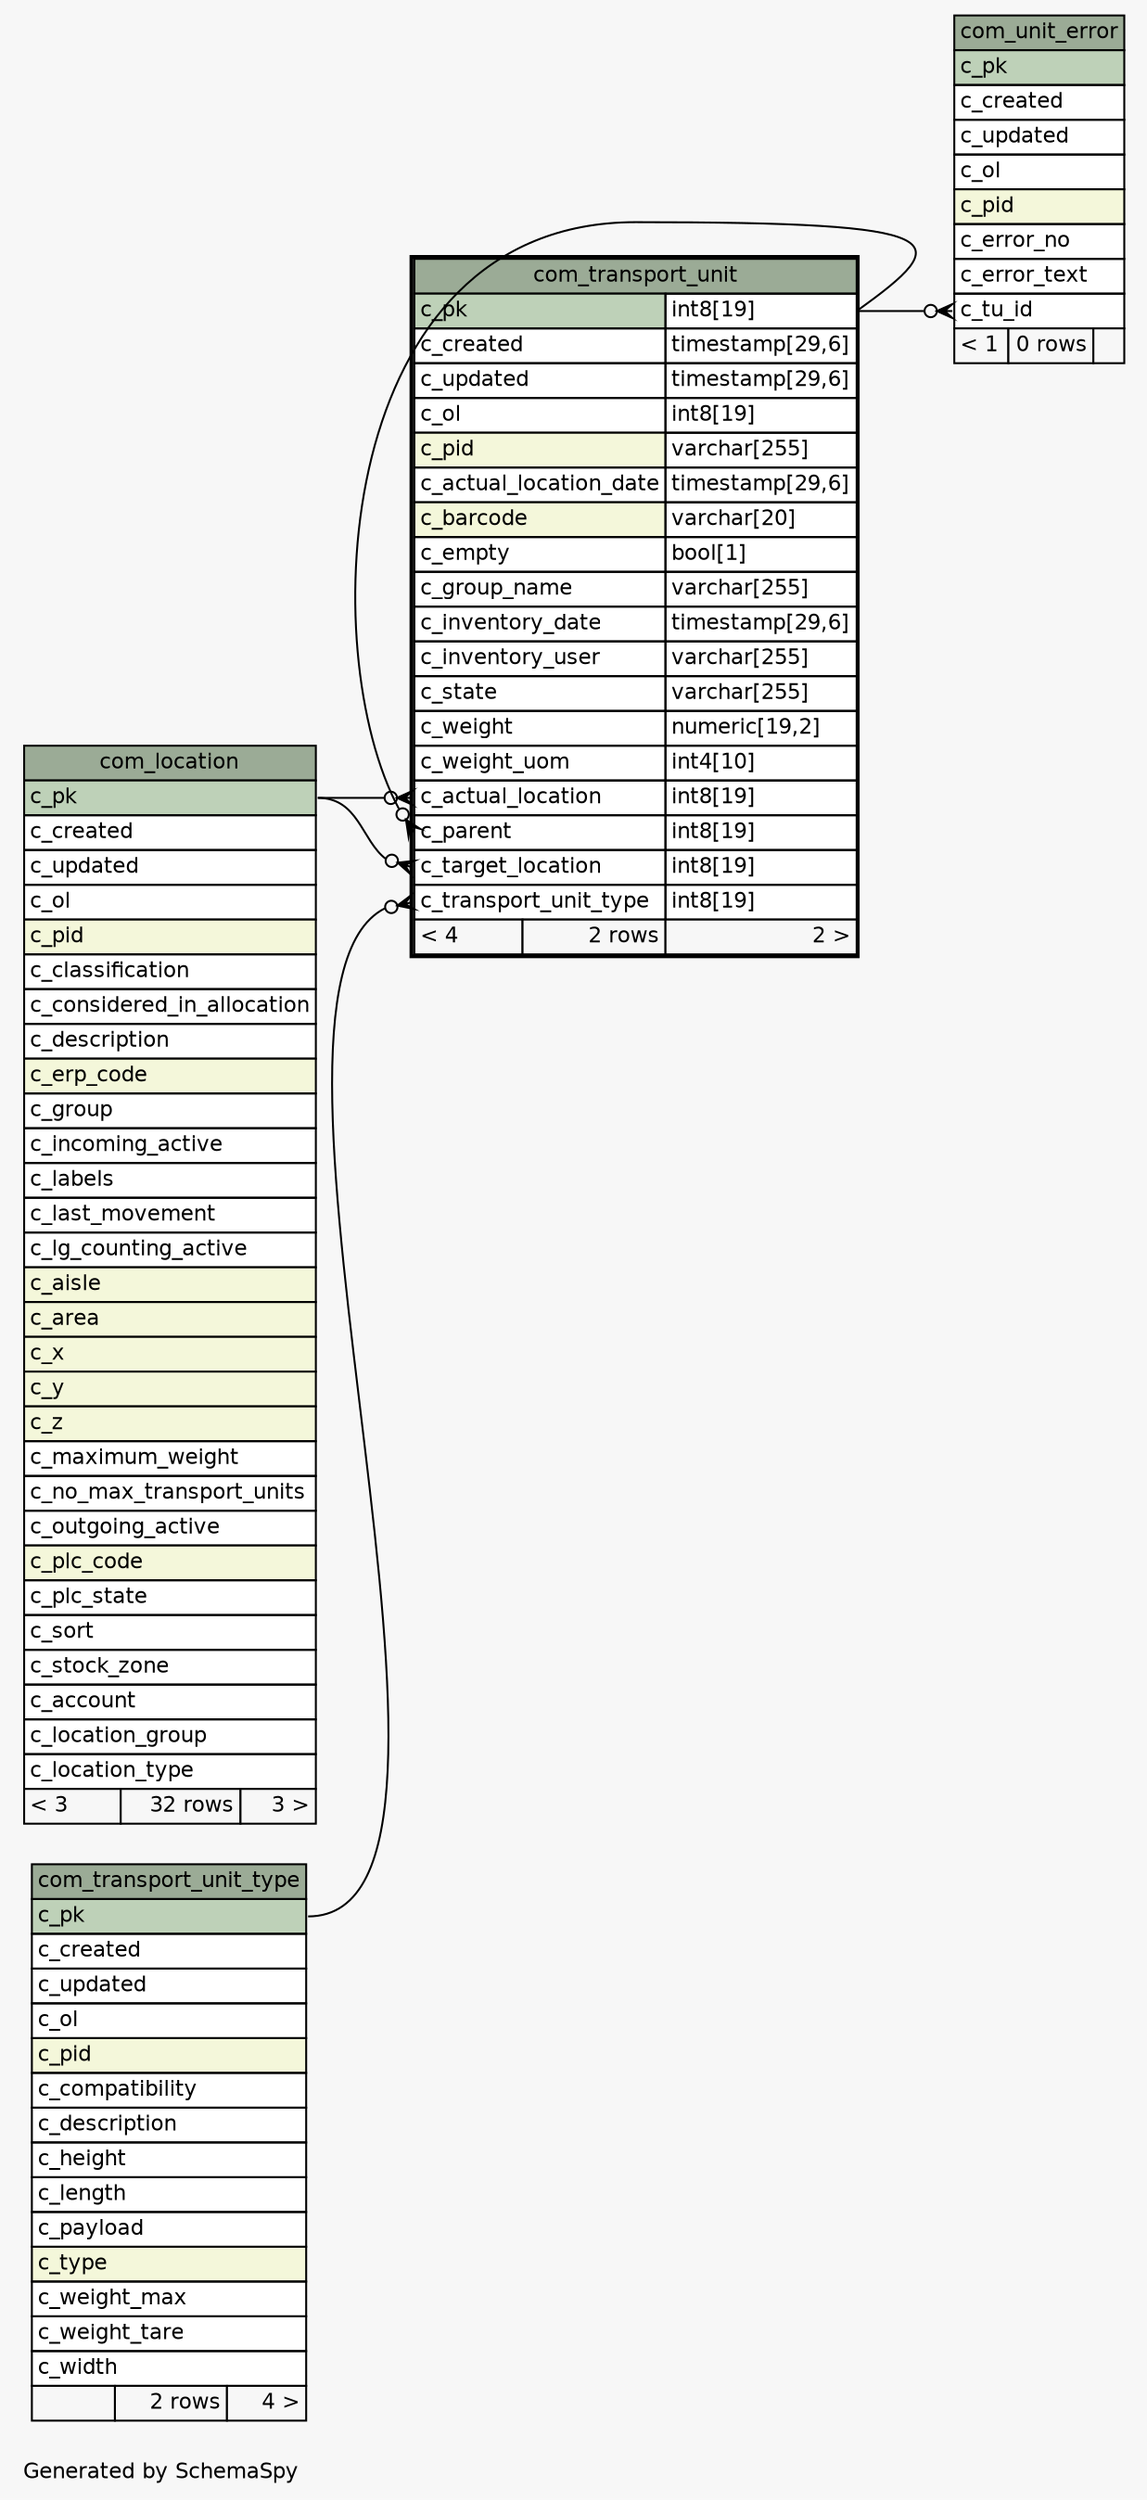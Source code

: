 // dot 2.43.0 on Linux 5.13.0-1021-azure
// SchemaSpy rev Unknown
digraph "oneDegreeRelationshipsDiagram" {
  graph [
    rankdir="RL"
    bgcolor="#f7f7f7"
    label="\nGenerated by SchemaSpy"
    labeljust="l"
    nodesep="0.18"
    ranksep="0.46"
    fontname="Helvetica"
    fontsize="11"
  ];
  node [
    fontname="Helvetica"
    fontsize="11"
    shape="plaintext"
  ];
  edge [
    arrowsize="0.8"
  ];
  "com_transport_unit":"c_actual_location":w -> "com_location":"c_pk":e [arrowhead=none dir=back arrowtail=crowodot];
  "com_transport_unit":"c_parent":w -> "com_transport_unit":"c_pk.type":e [arrowhead=none dir=back arrowtail=crowodot];
  "com_transport_unit":"c_target_location":w -> "com_location":"c_pk":e [arrowhead=none dir=back arrowtail=crowodot];
  "com_transport_unit":"c_transport_unit_type":w -> "com_transport_unit_type":"c_pk":e [arrowhead=none dir=back arrowtail=crowodot];
  "com_unit_error":"c_tu_id":w -> "com_transport_unit":"c_pk.type":e [arrowhead=none dir=back arrowtail=crowodot];
  "com_location" [
    label=<
    <TABLE BORDER="0" CELLBORDER="1" CELLSPACING="0" BGCOLOR="#ffffff">
      <TR><TD COLSPAN="3" BGCOLOR="#9bab96" ALIGN="CENTER">com_location</TD></TR>
      <TR><TD PORT="c_pk" COLSPAN="3" BGCOLOR="#bed1b8" ALIGN="LEFT">c_pk</TD></TR>
      <TR><TD PORT="c_created" COLSPAN="3" ALIGN="LEFT">c_created</TD></TR>
      <TR><TD PORT="c_updated" COLSPAN="3" ALIGN="LEFT">c_updated</TD></TR>
      <TR><TD PORT="c_ol" COLSPAN="3" ALIGN="LEFT">c_ol</TD></TR>
      <TR><TD PORT="c_pid" COLSPAN="3" BGCOLOR="#f4f7da" ALIGN="LEFT">c_pid</TD></TR>
      <TR><TD PORT="c_classification" COLSPAN="3" ALIGN="LEFT">c_classification</TD></TR>
      <TR><TD PORT="c_considered_in_allocation" COLSPAN="3" ALIGN="LEFT">c_considered_in_allocation</TD></TR>
      <TR><TD PORT="c_description" COLSPAN="3" ALIGN="LEFT">c_description</TD></TR>
      <TR><TD PORT="c_erp_code" COLSPAN="3" BGCOLOR="#f4f7da" ALIGN="LEFT">c_erp_code</TD></TR>
      <TR><TD PORT="c_group" COLSPAN="3" ALIGN="LEFT">c_group</TD></TR>
      <TR><TD PORT="c_incoming_active" COLSPAN="3" ALIGN="LEFT">c_incoming_active</TD></TR>
      <TR><TD PORT="c_labels" COLSPAN="3" ALIGN="LEFT">c_labels</TD></TR>
      <TR><TD PORT="c_last_movement" COLSPAN="3" ALIGN="LEFT">c_last_movement</TD></TR>
      <TR><TD PORT="c_lg_counting_active" COLSPAN="3" ALIGN="LEFT">c_lg_counting_active</TD></TR>
      <TR><TD PORT="c_aisle" COLSPAN="3" BGCOLOR="#f4f7da" ALIGN="LEFT">c_aisle</TD></TR>
      <TR><TD PORT="c_area" COLSPAN="3" BGCOLOR="#f4f7da" ALIGN="LEFT">c_area</TD></TR>
      <TR><TD PORT="c_x" COLSPAN="3" BGCOLOR="#f4f7da" ALIGN="LEFT">c_x</TD></TR>
      <TR><TD PORT="c_y" COLSPAN="3" BGCOLOR="#f4f7da" ALIGN="LEFT">c_y</TD></TR>
      <TR><TD PORT="c_z" COLSPAN="3" BGCOLOR="#f4f7da" ALIGN="LEFT">c_z</TD></TR>
      <TR><TD PORT="c_maximum_weight" COLSPAN="3" ALIGN="LEFT">c_maximum_weight</TD></TR>
      <TR><TD PORT="c_no_max_transport_units" COLSPAN="3" ALIGN="LEFT">c_no_max_transport_units</TD></TR>
      <TR><TD PORT="c_outgoing_active" COLSPAN="3" ALIGN="LEFT">c_outgoing_active</TD></TR>
      <TR><TD PORT="c_plc_code" COLSPAN="3" BGCOLOR="#f4f7da" ALIGN="LEFT">c_plc_code</TD></TR>
      <TR><TD PORT="c_plc_state" COLSPAN="3" ALIGN="LEFT">c_plc_state</TD></TR>
      <TR><TD PORT="c_sort" COLSPAN="3" ALIGN="LEFT">c_sort</TD></TR>
      <TR><TD PORT="c_stock_zone" COLSPAN="3" ALIGN="LEFT">c_stock_zone</TD></TR>
      <TR><TD PORT="c_account" COLSPAN="3" ALIGN="LEFT">c_account</TD></TR>
      <TR><TD PORT="c_location_group" COLSPAN="3" ALIGN="LEFT">c_location_group</TD></TR>
      <TR><TD PORT="c_location_type" COLSPAN="3" ALIGN="LEFT">c_location_type</TD></TR>
      <TR><TD ALIGN="LEFT" BGCOLOR="#f7f7f7">&lt; 3</TD><TD ALIGN="RIGHT" BGCOLOR="#f7f7f7">32 rows</TD><TD ALIGN="RIGHT" BGCOLOR="#f7f7f7">3 &gt;</TD></TR>
    </TABLE>>
    URL="com_location.html"
    tooltip="com_location"
  ];
  "com_transport_unit" [
    label=<
    <TABLE BORDER="2" CELLBORDER="1" CELLSPACING="0" BGCOLOR="#ffffff">
      <TR><TD COLSPAN="3" BGCOLOR="#9bab96" ALIGN="CENTER">com_transport_unit</TD></TR>
      <TR><TD PORT="c_pk" COLSPAN="2" BGCOLOR="#bed1b8" ALIGN="LEFT">c_pk</TD><TD PORT="c_pk.type" ALIGN="LEFT">int8[19]</TD></TR>
      <TR><TD PORT="c_created" COLSPAN="2" ALIGN="LEFT">c_created</TD><TD PORT="c_created.type" ALIGN="LEFT">timestamp[29,6]</TD></TR>
      <TR><TD PORT="c_updated" COLSPAN="2" ALIGN="LEFT">c_updated</TD><TD PORT="c_updated.type" ALIGN="LEFT">timestamp[29,6]</TD></TR>
      <TR><TD PORT="c_ol" COLSPAN="2" ALIGN="LEFT">c_ol</TD><TD PORT="c_ol.type" ALIGN="LEFT">int8[19]</TD></TR>
      <TR><TD PORT="c_pid" COLSPAN="2" BGCOLOR="#f4f7da" ALIGN="LEFT">c_pid</TD><TD PORT="c_pid.type" ALIGN="LEFT">varchar[255]</TD></TR>
      <TR><TD PORT="c_actual_location_date" COLSPAN="2" ALIGN="LEFT">c_actual_location_date</TD><TD PORT="c_actual_location_date.type" ALIGN="LEFT">timestamp[29,6]</TD></TR>
      <TR><TD PORT="c_barcode" COLSPAN="2" BGCOLOR="#f4f7da" ALIGN="LEFT">c_barcode</TD><TD PORT="c_barcode.type" ALIGN="LEFT">varchar[20]</TD></TR>
      <TR><TD PORT="c_empty" COLSPAN="2" ALIGN="LEFT">c_empty</TD><TD PORT="c_empty.type" ALIGN="LEFT">bool[1]</TD></TR>
      <TR><TD PORT="c_group_name" COLSPAN="2" ALIGN="LEFT">c_group_name</TD><TD PORT="c_group_name.type" ALIGN="LEFT">varchar[255]</TD></TR>
      <TR><TD PORT="c_inventory_date" COLSPAN="2" ALIGN="LEFT">c_inventory_date</TD><TD PORT="c_inventory_date.type" ALIGN="LEFT">timestamp[29,6]</TD></TR>
      <TR><TD PORT="c_inventory_user" COLSPAN="2" ALIGN="LEFT">c_inventory_user</TD><TD PORT="c_inventory_user.type" ALIGN="LEFT">varchar[255]</TD></TR>
      <TR><TD PORT="c_state" COLSPAN="2" ALIGN="LEFT">c_state</TD><TD PORT="c_state.type" ALIGN="LEFT">varchar[255]</TD></TR>
      <TR><TD PORT="c_weight" COLSPAN="2" ALIGN="LEFT">c_weight</TD><TD PORT="c_weight.type" ALIGN="LEFT">numeric[19,2]</TD></TR>
      <TR><TD PORT="c_weight_uom" COLSPAN="2" ALIGN="LEFT">c_weight_uom</TD><TD PORT="c_weight_uom.type" ALIGN="LEFT">int4[10]</TD></TR>
      <TR><TD PORT="c_actual_location" COLSPAN="2" ALIGN="LEFT">c_actual_location</TD><TD PORT="c_actual_location.type" ALIGN="LEFT">int8[19]</TD></TR>
      <TR><TD PORT="c_parent" COLSPAN="2" ALIGN="LEFT">c_parent</TD><TD PORT="c_parent.type" ALIGN="LEFT">int8[19]</TD></TR>
      <TR><TD PORT="c_target_location" COLSPAN="2" ALIGN="LEFT">c_target_location</TD><TD PORT="c_target_location.type" ALIGN="LEFT">int8[19]</TD></TR>
      <TR><TD PORT="c_transport_unit_type" COLSPAN="2" ALIGN="LEFT">c_transport_unit_type</TD><TD PORT="c_transport_unit_type.type" ALIGN="LEFT">int8[19]</TD></TR>
      <TR><TD ALIGN="LEFT" BGCOLOR="#f7f7f7">&lt; 4</TD><TD ALIGN="RIGHT" BGCOLOR="#f7f7f7">2 rows</TD><TD ALIGN="RIGHT" BGCOLOR="#f7f7f7">2 &gt;</TD></TR>
    </TABLE>>
    URL="com_transport_unit.html"
    tooltip="com_transport_unit"
  ];
  "com_transport_unit_type" [
    label=<
    <TABLE BORDER="0" CELLBORDER="1" CELLSPACING="0" BGCOLOR="#ffffff">
      <TR><TD COLSPAN="3" BGCOLOR="#9bab96" ALIGN="CENTER">com_transport_unit_type</TD></TR>
      <TR><TD PORT="c_pk" COLSPAN="3" BGCOLOR="#bed1b8" ALIGN="LEFT">c_pk</TD></TR>
      <TR><TD PORT="c_created" COLSPAN="3" ALIGN="LEFT">c_created</TD></TR>
      <TR><TD PORT="c_updated" COLSPAN="3" ALIGN="LEFT">c_updated</TD></TR>
      <TR><TD PORT="c_ol" COLSPAN="3" ALIGN="LEFT">c_ol</TD></TR>
      <TR><TD PORT="c_pid" COLSPAN="3" BGCOLOR="#f4f7da" ALIGN="LEFT">c_pid</TD></TR>
      <TR><TD PORT="c_compatibility" COLSPAN="3" ALIGN="LEFT">c_compatibility</TD></TR>
      <TR><TD PORT="c_description" COLSPAN="3" ALIGN="LEFT">c_description</TD></TR>
      <TR><TD PORT="c_height" COLSPAN="3" ALIGN="LEFT">c_height</TD></TR>
      <TR><TD PORT="c_length" COLSPAN="3" ALIGN="LEFT">c_length</TD></TR>
      <TR><TD PORT="c_payload" COLSPAN="3" ALIGN="LEFT">c_payload</TD></TR>
      <TR><TD PORT="c_type" COLSPAN="3" BGCOLOR="#f4f7da" ALIGN="LEFT">c_type</TD></TR>
      <TR><TD PORT="c_weight_max" COLSPAN="3" ALIGN="LEFT">c_weight_max</TD></TR>
      <TR><TD PORT="c_weight_tare" COLSPAN="3" ALIGN="LEFT">c_weight_tare</TD></TR>
      <TR><TD PORT="c_width" COLSPAN="3" ALIGN="LEFT">c_width</TD></TR>
      <TR><TD ALIGN="LEFT" BGCOLOR="#f7f7f7">  </TD><TD ALIGN="RIGHT" BGCOLOR="#f7f7f7">2 rows</TD><TD ALIGN="RIGHT" BGCOLOR="#f7f7f7">4 &gt;</TD></TR>
    </TABLE>>
    URL="com_transport_unit_type.html"
    tooltip="com_transport_unit_type"
  ];
  "com_unit_error" [
    label=<
    <TABLE BORDER="0" CELLBORDER="1" CELLSPACING="0" BGCOLOR="#ffffff">
      <TR><TD COLSPAN="3" BGCOLOR="#9bab96" ALIGN="CENTER">com_unit_error</TD></TR>
      <TR><TD PORT="c_pk" COLSPAN="3" BGCOLOR="#bed1b8" ALIGN="LEFT">c_pk</TD></TR>
      <TR><TD PORT="c_created" COLSPAN="3" ALIGN="LEFT">c_created</TD></TR>
      <TR><TD PORT="c_updated" COLSPAN="3" ALIGN="LEFT">c_updated</TD></TR>
      <TR><TD PORT="c_ol" COLSPAN="3" ALIGN="LEFT">c_ol</TD></TR>
      <TR><TD PORT="c_pid" COLSPAN="3" BGCOLOR="#f4f7da" ALIGN="LEFT">c_pid</TD></TR>
      <TR><TD PORT="c_error_no" COLSPAN="3" ALIGN="LEFT">c_error_no</TD></TR>
      <TR><TD PORT="c_error_text" COLSPAN="3" ALIGN="LEFT">c_error_text</TD></TR>
      <TR><TD PORT="c_tu_id" COLSPAN="3" ALIGN="LEFT">c_tu_id</TD></TR>
      <TR><TD ALIGN="LEFT" BGCOLOR="#f7f7f7">&lt; 1</TD><TD ALIGN="RIGHT" BGCOLOR="#f7f7f7">0 rows</TD><TD ALIGN="RIGHT" BGCOLOR="#f7f7f7">  </TD></TR>
    </TABLE>>
    URL="com_unit_error.html"
    tooltip="com_unit_error"
  ];
}
